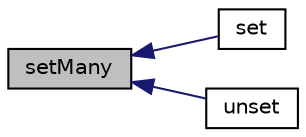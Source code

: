 digraph "setMany"
{
  bgcolor="transparent";
  edge [fontname="Helvetica",fontsize="10",labelfontname="Helvetica",labelfontsize="10"];
  node [fontname="Helvetica",fontsize="10",shape=record];
  rankdir="LR";
  Node1 [label="setMany",height=0.2,width=0.4,color="black", fillcolor="grey75", style="filled" fontcolor="black"];
  Node1 -> Node2 [dir="back",color="midnightblue",fontsize="10",style="solid",fontname="Helvetica"];
  Node2 [label="set",height=0.2,width=0.4,color="black",URL="$classFoam_1_1bitSet.html#afcb0b8d8e5b8debc42923a45a07a1617"];
  Node1 -> Node3 [dir="back",color="midnightblue",fontsize="10",style="solid",fontname="Helvetica"];
  Node3 [label="unset",height=0.2,width=0.4,color="black",URL="$classFoam_1_1bitSet.html#a05d31e3994e16d0619043a060fc5ce58",tooltip="Unset the listed locations, never auto-vivifies. "];
}
